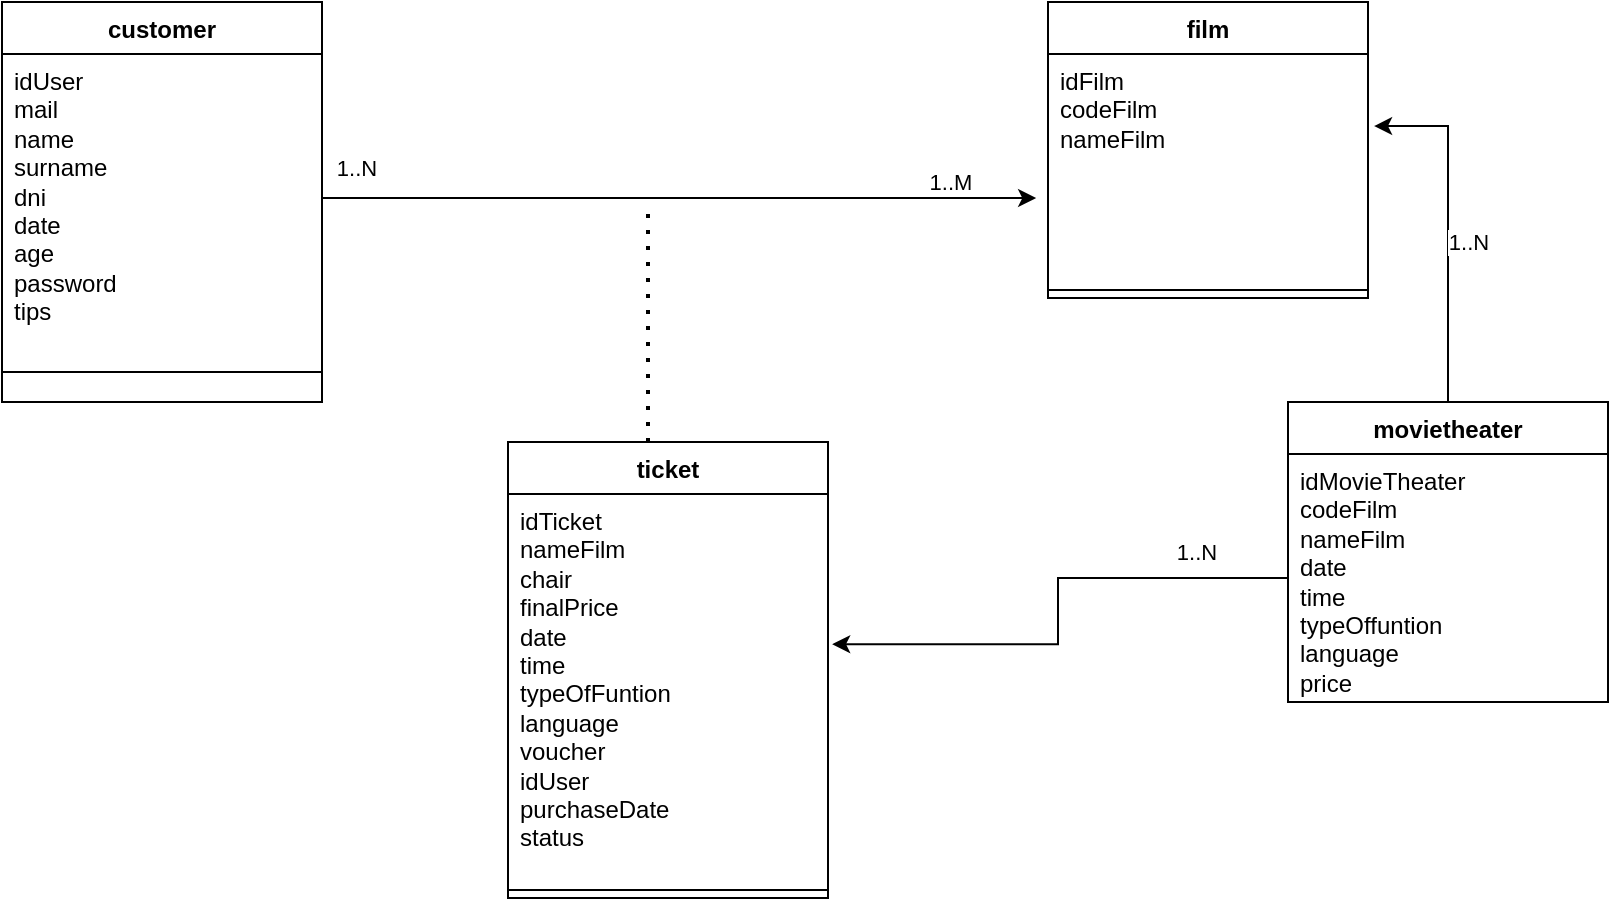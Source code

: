 <mxfile version="24.2.7" type="device">
  <diagram name="Página-1" id="xGNyUIkIdbhu4NYuD-94">
    <mxGraphModel dx="1434" dy="1941" grid="1" gridSize="10" guides="1" tooltips="1" connect="1" arrows="1" fold="1" page="1" pageScale="1" pageWidth="827" pageHeight="1169" math="0" shadow="0">
      <root>
        <mxCell id="0" />
        <mxCell id="1" parent="0" />
        <mxCell id="Q_nrGcfXY4_wmcoiNQql-1" value="film" style="swimlane;fontStyle=1;align=center;verticalAlign=top;childLayout=stackLayout;horizontal=1;startSize=26;horizontalStack=0;resizeParent=1;resizeParentMax=0;resizeLast=0;collapsible=1;marginBottom=0;whiteSpace=wrap;html=1;" parent="1" vertex="1">
          <mxGeometry x="1190" y="-220" width="160" height="148" as="geometry" />
        </mxCell>
        <mxCell id="Q_nrGcfXY4_wmcoiNQql-2" value="&lt;div&gt;&lt;div&gt;idFilm&lt;/div&gt;&lt;/div&gt;&lt;div&gt;codeFilm&lt;/div&gt;&lt;div&gt;nameFilm&lt;/div&gt;" style="text;strokeColor=none;fillColor=none;align=left;verticalAlign=top;spacingLeft=4;spacingRight=4;overflow=hidden;rotatable=0;points=[[0,0.5],[1,0.5]];portConstraint=eastwest;whiteSpace=wrap;html=1;" parent="Q_nrGcfXY4_wmcoiNQql-1" vertex="1">
          <mxGeometry y="26" width="160" height="114" as="geometry" />
        </mxCell>
        <mxCell id="Q_nrGcfXY4_wmcoiNQql-3" value="" style="line;strokeWidth=1;fillColor=none;align=left;verticalAlign=middle;spacingTop=-1;spacingLeft=3;spacingRight=3;rotatable=0;labelPosition=right;points=[];portConstraint=eastwest;strokeColor=inherit;" parent="Q_nrGcfXY4_wmcoiNQql-1" vertex="1">
          <mxGeometry y="140" width="160" height="8" as="geometry" />
        </mxCell>
        <mxCell id="Q_nrGcfXY4_wmcoiNQql-5" value="customer" style="swimlane;fontStyle=1;align=center;verticalAlign=top;childLayout=stackLayout;horizontal=1;startSize=26;horizontalStack=0;resizeParent=1;resizeParentMax=0;resizeLast=0;collapsible=1;marginBottom=0;whiteSpace=wrap;html=1;" parent="1" vertex="1">
          <mxGeometry x="667" y="-220" width="160" height="200" as="geometry" />
        </mxCell>
        <mxCell id="Q_nrGcfXY4_wmcoiNQql-6" value="idUser&lt;div&gt;mail&lt;/div&gt;&lt;div&gt;name&lt;/div&gt;&lt;div&gt;surname&lt;/div&gt;&lt;div&gt;dni&lt;/div&gt;&lt;div&gt;date&lt;/div&gt;&lt;div&gt;age&lt;/div&gt;&lt;div&gt;password&lt;/div&gt;&lt;div&gt;tips&lt;/div&gt;" style="text;strokeColor=none;fillColor=none;align=left;verticalAlign=top;spacingLeft=4;spacingRight=4;overflow=hidden;rotatable=0;points=[[0,0.5],[1,0.5]];portConstraint=eastwest;whiteSpace=wrap;html=1;" parent="Q_nrGcfXY4_wmcoiNQql-5" vertex="1">
          <mxGeometry y="26" width="160" height="144" as="geometry" />
        </mxCell>
        <mxCell id="Q_nrGcfXY4_wmcoiNQql-7" value="" style="line;strokeWidth=1;fillColor=none;align=left;verticalAlign=middle;spacingTop=-1;spacingLeft=3;spacingRight=3;rotatable=0;labelPosition=right;points=[];portConstraint=eastwest;strokeColor=inherit;" parent="Q_nrGcfXY4_wmcoiNQql-5" vertex="1">
          <mxGeometry y="170" width="160" height="30" as="geometry" />
        </mxCell>
        <mxCell id="Q_nrGcfXY4_wmcoiNQql-20" value="ticket" style="swimlane;fontStyle=1;align=center;verticalAlign=top;childLayout=stackLayout;horizontal=1;startSize=26;horizontalStack=0;resizeParent=1;resizeParentMax=0;resizeLast=0;collapsible=1;marginBottom=0;whiteSpace=wrap;html=1;" parent="1" vertex="1">
          <mxGeometry x="920" width="160" height="228" as="geometry" />
        </mxCell>
        <mxCell id="Q_nrGcfXY4_wmcoiNQql-21" value="idTicket&lt;div&gt;nameFilm&lt;/div&gt;&lt;div&gt;chair&lt;/div&gt;&lt;div&gt;finalPrice&lt;/div&gt;&lt;div&gt;date&lt;/div&gt;&lt;div&gt;time&lt;/div&gt;&lt;div&gt;typeOfFuntion&lt;/div&gt;&lt;div&gt;language&lt;/div&gt;&lt;div&gt;voucher&lt;/div&gt;&lt;div&gt;idUser&lt;/div&gt;&lt;div&gt;purchaseDate&lt;/div&gt;&lt;div&gt;status&lt;/div&gt;" style="text;strokeColor=none;fillColor=none;align=left;verticalAlign=top;spacingLeft=4;spacingRight=4;overflow=hidden;rotatable=0;points=[[0,0.5],[1,0.5]];portConstraint=eastwest;whiteSpace=wrap;html=1;" parent="Q_nrGcfXY4_wmcoiNQql-20" vertex="1">
          <mxGeometry y="26" width="160" height="194" as="geometry" />
        </mxCell>
        <mxCell id="Q_nrGcfXY4_wmcoiNQql-22" value="" style="line;strokeWidth=1;fillColor=none;align=left;verticalAlign=middle;spacingTop=-1;spacingLeft=3;spacingRight=3;rotatable=0;labelPosition=right;points=[];portConstraint=eastwest;strokeColor=inherit;" parent="Q_nrGcfXY4_wmcoiNQql-20" vertex="1">
          <mxGeometry y="220" width="160" height="8" as="geometry" />
        </mxCell>
        <mxCell id="UTb-Gx4vYZy70Gr0vHGK-12" value="movietheater&lt;div&gt;&lt;br&gt;&lt;/div&gt;" style="swimlane;fontStyle=1;align=center;verticalAlign=top;childLayout=stackLayout;horizontal=1;startSize=26;horizontalStack=0;resizeParent=1;resizeParentMax=0;resizeLast=0;collapsible=1;marginBottom=0;whiteSpace=wrap;html=1;" parent="1" vertex="1">
          <mxGeometry x="1310" y="-20" width="160" height="150" as="geometry" />
        </mxCell>
        <mxCell id="Q_nrGcfXY4_wmcoiNQql-24" value="&lt;div&gt;idMovieTheater&lt;/div&gt;&lt;div&gt;codeFilm&lt;/div&gt;&lt;div&gt;nameFilm&lt;/div&gt;&lt;div&gt;date&lt;/div&gt;&lt;div&gt;time&lt;/div&gt;&lt;div&gt;typeOffuntion&lt;/div&gt;&lt;div&gt;language&lt;/div&gt;&lt;div&gt;price&lt;/div&gt;" style="text;strokeColor=none;fillColor=none;align=left;verticalAlign=top;spacingLeft=4;spacingRight=4;overflow=hidden;rotatable=0;points=[[0,0.5],[1,0.5]];portConstraint=eastwest;whiteSpace=wrap;html=1;" parent="UTb-Gx4vYZy70Gr0vHGK-12" vertex="1">
          <mxGeometry y="26" width="160" height="124" as="geometry" />
        </mxCell>
        <mxCell id="y75i8gNE7K1XStGT13ge-4" style="edgeStyle=orthogonalEdgeStyle;rounded=0;orthogonalLoop=1;jettySize=auto;html=1;entryX=-0.037;entryY=0.632;entryDx=0;entryDy=0;entryPerimeter=0;" edge="1" parent="1" source="Q_nrGcfXY4_wmcoiNQql-6" target="Q_nrGcfXY4_wmcoiNQql-2">
          <mxGeometry relative="1" as="geometry" />
        </mxCell>
        <mxCell id="y75i8gNE7K1XStGT13ge-7" value="1..N" style="edgeLabel;html=1;align=center;verticalAlign=middle;resizable=0;points=[];" vertex="1" connectable="0" parent="y75i8gNE7K1XStGT13ge-4">
          <mxGeometry x="-0.905" y="1" relative="1" as="geometry">
            <mxPoint y="-14" as="offset" />
          </mxGeometry>
        </mxCell>
        <mxCell id="y75i8gNE7K1XStGT13ge-8" value="1..M" style="edgeLabel;html=1;align=center;verticalAlign=middle;resizable=0;points=[];" vertex="1" connectable="0" parent="y75i8gNE7K1XStGT13ge-4">
          <mxGeometry x="0.759" y="3" relative="1" as="geometry">
            <mxPoint y="-5" as="offset" />
          </mxGeometry>
        </mxCell>
        <mxCell id="y75i8gNE7K1XStGT13ge-5" value="" style="endArrow=none;dashed=1;html=1;dashPattern=1 3;strokeWidth=2;rounded=0;" edge="1" parent="1">
          <mxGeometry width="50" height="50" relative="1" as="geometry">
            <mxPoint x="990" as="sourcePoint" />
            <mxPoint x="990" y="-120" as="targetPoint" />
          </mxGeometry>
        </mxCell>
        <mxCell id="y75i8gNE7K1XStGT13ge-6" style="edgeStyle=orthogonalEdgeStyle;rounded=0;orthogonalLoop=1;jettySize=auto;html=1;entryX=1.019;entryY=0.316;entryDx=0;entryDy=0;entryPerimeter=0;" edge="1" parent="1" source="UTb-Gx4vYZy70Gr0vHGK-12" target="Q_nrGcfXY4_wmcoiNQql-2">
          <mxGeometry relative="1" as="geometry" />
        </mxCell>
        <mxCell id="y75i8gNE7K1XStGT13ge-9" value="1..N" style="edgeLabel;html=1;align=center;verticalAlign=middle;resizable=0;points=[];" vertex="1" connectable="0" parent="y75i8gNE7K1XStGT13ge-6">
          <mxGeometry x="0.143" y="-4" relative="1" as="geometry">
            <mxPoint x="6" y="20" as="offset" />
          </mxGeometry>
        </mxCell>
        <mxCell id="y75i8gNE7K1XStGT13ge-10" style="edgeStyle=orthogonalEdgeStyle;rounded=0;orthogonalLoop=1;jettySize=auto;html=1;entryX=1.013;entryY=0.387;entryDx=0;entryDy=0;entryPerimeter=0;" edge="1" parent="1" source="Q_nrGcfXY4_wmcoiNQql-24" target="Q_nrGcfXY4_wmcoiNQql-21">
          <mxGeometry relative="1" as="geometry" />
        </mxCell>
        <mxCell id="y75i8gNE7K1XStGT13ge-11" value="1..N" style="edgeLabel;html=1;align=center;verticalAlign=middle;resizable=0;points=[];" vertex="1" connectable="0" parent="y75i8gNE7K1XStGT13ge-10">
          <mxGeometry x="-0.647" y="-3" relative="1" as="geometry">
            <mxPoint y="-10" as="offset" />
          </mxGeometry>
        </mxCell>
      </root>
    </mxGraphModel>
  </diagram>
</mxfile>
